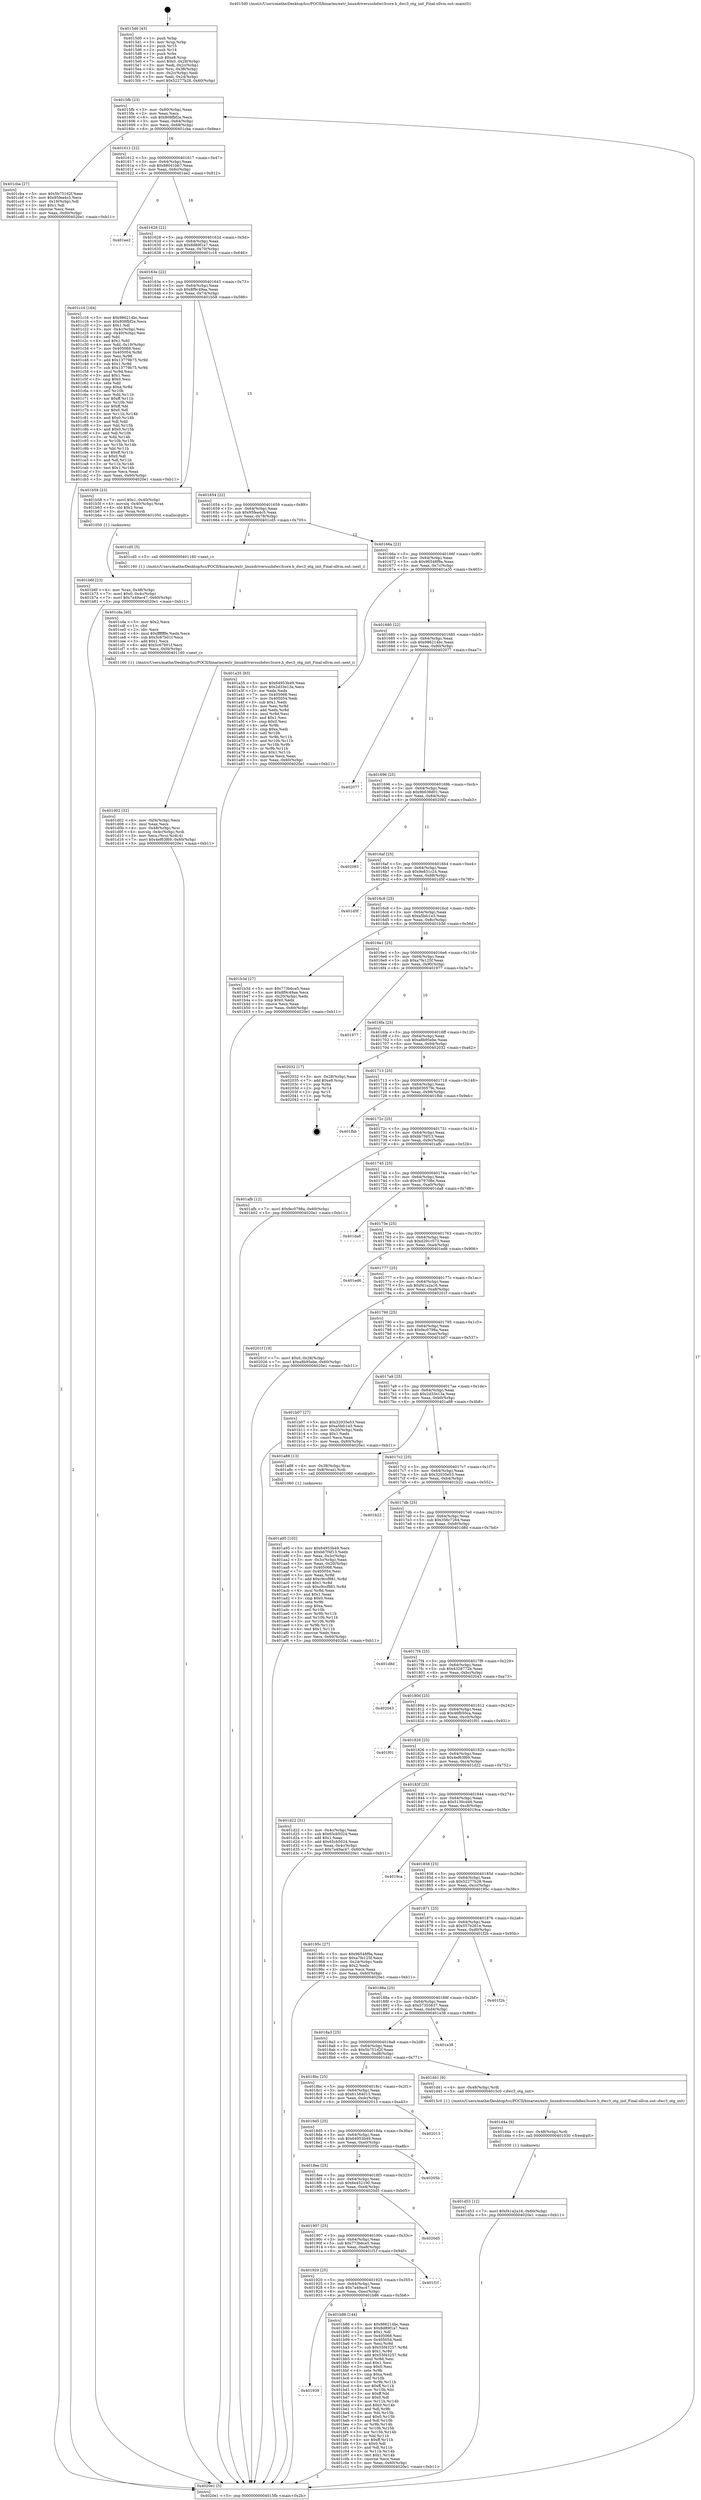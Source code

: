 digraph "0x4015d0" {
  label = "0x4015d0 (/mnt/c/Users/mathe/Desktop/tcc/POCII/binaries/extr_linuxdriversusbdwc3core.h_dwc3_otg_init_Final-ollvm.out::main(0))"
  labelloc = "t"
  node[shape=record]

  Entry [label="",width=0.3,height=0.3,shape=circle,fillcolor=black,style=filled]
  "0x4015fb" [label="{
     0x4015fb [23]\l
     | [instrs]\l
     &nbsp;&nbsp;0x4015fb \<+3\>: mov -0x60(%rbp),%eax\l
     &nbsp;&nbsp;0x4015fe \<+2\>: mov %eax,%ecx\l
     &nbsp;&nbsp;0x401600 \<+6\>: sub $0x808fbf2e,%ecx\l
     &nbsp;&nbsp;0x401606 \<+3\>: mov %eax,-0x64(%rbp)\l
     &nbsp;&nbsp;0x401609 \<+3\>: mov %ecx,-0x68(%rbp)\l
     &nbsp;&nbsp;0x40160c \<+6\>: je 0000000000401cba \<main+0x6ea\>\l
  }"]
  "0x401cba" [label="{
     0x401cba [27]\l
     | [instrs]\l
     &nbsp;&nbsp;0x401cba \<+5\>: mov $0x5b751d2f,%eax\l
     &nbsp;&nbsp;0x401cbf \<+5\>: mov $0x95fea4c5,%ecx\l
     &nbsp;&nbsp;0x401cc4 \<+3\>: mov -0x19(%rbp),%dl\l
     &nbsp;&nbsp;0x401cc7 \<+3\>: test $0x1,%dl\l
     &nbsp;&nbsp;0x401cca \<+3\>: cmovne %ecx,%eax\l
     &nbsp;&nbsp;0x401ccd \<+3\>: mov %eax,-0x60(%rbp)\l
     &nbsp;&nbsp;0x401cd0 \<+5\>: jmp 00000000004020e1 \<main+0xb11\>\l
  }"]
  "0x401612" [label="{
     0x401612 [22]\l
     | [instrs]\l
     &nbsp;&nbsp;0x401612 \<+5\>: jmp 0000000000401617 \<main+0x47\>\l
     &nbsp;&nbsp;0x401617 \<+3\>: mov -0x64(%rbp),%eax\l
     &nbsp;&nbsp;0x40161a \<+5\>: sub $0x88041bb7,%eax\l
     &nbsp;&nbsp;0x40161f \<+3\>: mov %eax,-0x6c(%rbp)\l
     &nbsp;&nbsp;0x401622 \<+6\>: je 0000000000401ee2 \<main+0x912\>\l
  }"]
  Exit [label="",width=0.3,height=0.3,shape=circle,fillcolor=black,style=filled,peripheries=2]
  "0x401ee2" [label="{
     0x401ee2\l
  }", style=dashed]
  "0x401628" [label="{
     0x401628 [22]\l
     | [instrs]\l
     &nbsp;&nbsp;0x401628 \<+5\>: jmp 000000000040162d \<main+0x5d\>\l
     &nbsp;&nbsp;0x40162d \<+3\>: mov -0x64(%rbp),%eax\l
     &nbsp;&nbsp;0x401630 \<+5\>: sub $0x8d89f1a7,%eax\l
     &nbsp;&nbsp;0x401635 \<+3\>: mov %eax,-0x70(%rbp)\l
     &nbsp;&nbsp;0x401638 \<+6\>: je 0000000000401c16 \<main+0x646\>\l
  }"]
  "0x401d53" [label="{
     0x401d53 [12]\l
     | [instrs]\l
     &nbsp;&nbsp;0x401d53 \<+7\>: movl $0xf41a2a16,-0x60(%rbp)\l
     &nbsp;&nbsp;0x401d5a \<+5\>: jmp 00000000004020e1 \<main+0xb11\>\l
  }"]
  "0x401c16" [label="{
     0x401c16 [164]\l
     | [instrs]\l
     &nbsp;&nbsp;0x401c16 \<+5\>: mov $0x986214bc,%eax\l
     &nbsp;&nbsp;0x401c1b \<+5\>: mov $0x808fbf2e,%ecx\l
     &nbsp;&nbsp;0x401c20 \<+2\>: mov $0x1,%dl\l
     &nbsp;&nbsp;0x401c22 \<+3\>: mov -0x4c(%rbp),%esi\l
     &nbsp;&nbsp;0x401c25 \<+3\>: cmp -0x40(%rbp),%esi\l
     &nbsp;&nbsp;0x401c28 \<+4\>: setl %dil\l
     &nbsp;&nbsp;0x401c2c \<+4\>: and $0x1,%dil\l
     &nbsp;&nbsp;0x401c30 \<+4\>: mov %dil,-0x19(%rbp)\l
     &nbsp;&nbsp;0x401c34 \<+7\>: mov 0x405068,%esi\l
     &nbsp;&nbsp;0x401c3b \<+8\>: mov 0x405054,%r8d\l
     &nbsp;&nbsp;0x401c43 \<+3\>: mov %esi,%r9d\l
     &nbsp;&nbsp;0x401c46 \<+7\>: add $0x13779b75,%r9d\l
     &nbsp;&nbsp;0x401c4d \<+4\>: sub $0x1,%r9d\l
     &nbsp;&nbsp;0x401c51 \<+7\>: sub $0x13779b75,%r9d\l
     &nbsp;&nbsp;0x401c58 \<+4\>: imul %r9d,%esi\l
     &nbsp;&nbsp;0x401c5c \<+3\>: and $0x1,%esi\l
     &nbsp;&nbsp;0x401c5f \<+3\>: cmp $0x0,%esi\l
     &nbsp;&nbsp;0x401c62 \<+4\>: sete %dil\l
     &nbsp;&nbsp;0x401c66 \<+4\>: cmp $0xa,%r8d\l
     &nbsp;&nbsp;0x401c6a \<+4\>: setl %r10b\l
     &nbsp;&nbsp;0x401c6e \<+3\>: mov %dil,%r11b\l
     &nbsp;&nbsp;0x401c71 \<+4\>: xor $0xff,%r11b\l
     &nbsp;&nbsp;0x401c75 \<+3\>: mov %r10b,%bl\l
     &nbsp;&nbsp;0x401c78 \<+3\>: xor $0xff,%bl\l
     &nbsp;&nbsp;0x401c7b \<+3\>: xor $0x0,%dl\l
     &nbsp;&nbsp;0x401c7e \<+3\>: mov %r11b,%r14b\l
     &nbsp;&nbsp;0x401c81 \<+4\>: and $0x0,%r14b\l
     &nbsp;&nbsp;0x401c85 \<+3\>: and %dl,%dil\l
     &nbsp;&nbsp;0x401c88 \<+3\>: mov %bl,%r15b\l
     &nbsp;&nbsp;0x401c8b \<+4\>: and $0x0,%r15b\l
     &nbsp;&nbsp;0x401c8f \<+3\>: and %dl,%r10b\l
     &nbsp;&nbsp;0x401c92 \<+3\>: or %dil,%r14b\l
     &nbsp;&nbsp;0x401c95 \<+3\>: or %r10b,%r15b\l
     &nbsp;&nbsp;0x401c98 \<+3\>: xor %r15b,%r14b\l
     &nbsp;&nbsp;0x401c9b \<+3\>: or %bl,%r11b\l
     &nbsp;&nbsp;0x401c9e \<+4\>: xor $0xff,%r11b\l
     &nbsp;&nbsp;0x401ca2 \<+3\>: or $0x0,%dl\l
     &nbsp;&nbsp;0x401ca5 \<+3\>: and %dl,%r11b\l
     &nbsp;&nbsp;0x401ca8 \<+3\>: or %r11b,%r14b\l
     &nbsp;&nbsp;0x401cab \<+4\>: test $0x1,%r14b\l
     &nbsp;&nbsp;0x401caf \<+3\>: cmovne %ecx,%eax\l
     &nbsp;&nbsp;0x401cb2 \<+3\>: mov %eax,-0x60(%rbp)\l
     &nbsp;&nbsp;0x401cb5 \<+5\>: jmp 00000000004020e1 \<main+0xb11\>\l
  }"]
  "0x40163e" [label="{
     0x40163e [22]\l
     | [instrs]\l
     &nbsp;&nbsp;0x40163e \<+5\>: jmp 0000000000401643 \<main+0x73\>\l
     &nbsp;&nbsp;0x401643 \<+3\>: mov -0x64(%rbp),%eax\l
     &nbsp;&nbsp;0x401646 \<+5\>: sub $0x8f9c49aa,%eax\l
     &nbsp;&nbsp;0x40164b \<+3\>: mov %eax,-0x74(%rbp)\l
     &nbsp;&nbsp;0x40164e \<+6\>: je 0000000000401b58 \<main+0x588\>\l
  }"]
  "0x401d4a" [label="{
     0x401d4a [9]\l
     | [instrs]\l
     &nbsp;&nbsp;0x401d4a \<+4\>: mov -0x48(%rbp),%rdi\l
     &nbsp;&nbsp;0x401d4e \<+5\>: call 0000000000401030 \<free@plt\>\l
     | [calls]\l
     &nbsp;&nbsp;0x401030 \{1\} (unknown)\l
  }"]
  "0x401b58" [label="{
     0x401b58 [23]\l
     | [instrs]\l
     &nbsp;&nbsp;0x401b58 \<+7\>: movl $0x1,-0x40(%rbp)\l
     &nbsp;&nbsp;0x401b5f \<+4\>: movslq -0x40(%rbp),%rax\l
     &nbsp;&nbsp;0x401b63 \<+4\>: shl $0x2,%rax\l
     &nbsp;&nbsp;0x401b67 \<+3\>: mov %rax,%rdi\l
     &nbsp;&nbsp;0x401b6a \<+5\>: call 0000000000401050 \<malloc@plt\>\l
     | [calls]\l
     &nbsp;&nbsp;0x401050 \{1\} (unknown)\l
  }"]
  "0x401654" [label="{
     0x401654 [22]\l
     | [instrs]\l
     &nbsp;&nbsp;0x401654 \<+5\>: jmp 0000000000401659 \<main+0x89\>\l
     &nbsp;&nbsp;0x401659 \<+3\>: mov -0x64(%rbp),%eax\l
     &nbsp;&nbsp;0x40165c \<+5\>: sub $0x95fea4c5,%eax\l
     &nbsp;&nbsp;0x401661 \<+3\>: mov %eax,-0x78(%rbp)\l
     &nbsp;&nbsp;0x401664 \<+6\>: je 0000000000401cd5 \<main+0x705\>\l
  }"]
  "0x401d02" [label="{
     0x401d02 [32]\l
     | [instrs]\l
     &nbsp;&nbsp;0x401d02 \<+6\>: mov -0xf4(%rbp),%ecx\l
     &nbsp;&nbsp;0x401d08 \<+3\>: imul %eax,%ecx\l
     &nbsp;&nbsp;0x401d0b \<+4\>: mov -0x48(%rbp),%rsi\l
     &nbsp;&nbsp;0x401d0f \<+4\>: movslq -0x4c(%rbp),%rdi\l
     &nbsp;&nbsp;0x401d13 \<+3\>: mov %ecx,(%rsi,%rdi,4)\l
     &nbsp;&nbsp;0x401d16 \<+7\>: movl $0x4ef63f69,-0x60(%rbp)\l
     &nbsp;&nbsp;0x401d1d \<+5\>: jmp 00000000004020e1 \<main+0xb11\>\l
  }"]
  "0x401cd5" [label="{
     0x401cd5 [5]\l
     | [instrs]\l
     &nbsp;&nbsp;0x401cd5 \<+5\>: call 0000000000401160 \<next_i\>\l
     | [calls]\l
     &nbsp;&nbsp;0x401160 \{1\} (/mnt/c/Users/mathe/Desktop/tcc/POCII/binaries/extr_linuxdriversusbdwc3core.h_dwc3_otg_init_Final-ollvm.out::next_i)\l
  }"]
  "0x40166a" [label="{
     0x40166a [22]\l
     | [instrs]\l
     &nbsp;&nbsp;0x40166a \<+5\>: jmp 000000000040166f \<main+0x9f\>\l
     &nbsp;&nbsp;0x40166f \<+3\>: mov -0x64(%rbp),%eax\l
     &nbsp;&nbsp;0x401672 \<+5\>: sub $0x96548f9a,%eax\l
     &nbsp;&nbsp;0x401677 \<+3\>: mov %eax,-0x7c(%rbp)\l
     &nbsp;&nbsp;0x40167a \<+6\>: je 0000000000401a35 \<main+0x465\>\l
  }"]
  "0x401cda" [label="{
     0x401cda [40]\l
     | [instrs]\l
     &nbsp;&nbsp;0x401cda \<+5\>: mov $0x2,%ecx\l
     &nbsp;&nbsp;0x401cdf \<+1\>: cltd\l
     &nbsp;&nbsp;0x401ce0 \<+2\>: idiv %ecx\l
     &nbsp;&nbsp;0x401ce2 \<+6\>: imul $0xfffffffe,%edx,%ecx\l
     &nbsp;&nbsp;0x401ce8 \<+6\>: sub $0x5c67b01f,%ecx\l
     &nbsp;&nbsp;0x401cee \<+3\>: add $0x1,%ecx\l
     &nbsp;&nbsp;0x401cf1 \<+6\>: add $0x5c67b01f,%ecx\l
     &nbsp;&nbsp;0x401cf7 \<+6\>: mov %ecx,-0xf4(%rbp)\l
     &nbsp;&nbsp;0x401cfd \<+5\>: call 0000000000401160 \<next_i\>\l
     | [calls]\l
     &nbsp;&nbsp;0x401160 \{1\} (/mnt/c/Users/mathe/Desktop/tcc/POCII/binaries/extr_linuxdriversusbdwc3core.h_dwc3_otg_init_Final-ollvm.out::next_i)\l
  }"]
  "0x401a35" [label="{
     0x401a35 [83]\l
     | [instrs]\l
     &nbsp;&nbsp;0x401a35 \<+5\>: mov $0x64953b49,%eax\l
     &nbsp;&nbsp;0x401a3a \<+5\>: mov $0x2d33e13a,%ecx\l
     &nbsp;&nbsp;0x401a3f \<+2\>: xor %edx,%edx\l
     &nbsp;&nbsp;0x401a41 \<+7\>: mov 0x405068,%esi\l
     &nbsp;&nbsp;0x401a48 \<+7\>: mov 0x405054,%edi\l
     &nbsp;&nbsp;0x401a4f \<+3\>: sub $0x1,%edx\l
     &nbsp;&nbsp;0x401a52 \<+3\>: mov %esi,%r8d\l
     &nbsp;&nbsp;0x401a55 \<+3\>: add %edx,%r8d\l
     &nbsp;&nbsp;0x401a58 \<+4\>: imul %r8d,%esi\l
     &nbsp;&nbsp;0x401a5c \<+3\>: and $0x1,%esi\l
     &nbsp;&nbsp;0x401a5f \<+3\>: cmp $0x0,%esi\l
     &nbsp;&nbsp;0x401a62 \<+4\>: sete %r9b\l
     &nbsp;&nbsp;0x401a66 \<+3\>: cmp $0xa,%edi\l
     &nbsp;&nbsp;0x401a69 \<+4\>: setl %r10b\l
     &nbsp;&nbsp;0x401a6d \<+3\>: mov %r9b,%r11b\l
     &nbsp;&nbsp;0x401a70 \<+3\>: and %r10b,%r11b\l
     &nbsp;&nbsp;0x401a73 \<+3\>: xor %r10b,%r9b\l
     &nbsp;&nbsp;0x401a76 \<+3\>: or %r9b,%r11b\l
     &nbsp;&nbsp;0x401a79 \<+4\>: test $0x1,%r11b\l
     &nbsp;&nbsp;0x401a7d \<+3\>: cmovne %ecx,%eax\l
     &nbsp;&nbsp;0x401a80 \<+3\>: mov %eax,-0x60(%rbp)\l
     &nbsp;&nbsp;0x401a83 \<+5\>: jmp 00000000004020e1 \<main+0xb11\>\l
  }"]
  "0x401680" [label="{
     0x401680 [22]\l
     | [instrs]\l
     &nbsp;&nbsp;0x401680 \<+5\>: jmp 0000000000401685 \<main+0xb5\>\l
     &nbsp;&nbsp;0x401685 \<+3\>: mov -0x64(%rbp),%eax\l
     &nbsp;&nbsp;0x401688 \<+5\>: sub $0x986214bc,%eax\l
     &nbsp;&nbsp;0x40168d \<+3\>: mov %eax,-0x80(%rbp)\l
     &nbsp;&nbsp;0x401690 \<+6\>: je 0000000000402077 \<main+0xaa7\>\l
  }"]
  "0x401939" [label="{
     0x401939\l
  }", style=dashed]
  "0x402077" [label="{
     0x402077\l
  }", style=dashed]
  "0x401696" [label="{
     0x401696 [25]\l
     | [instrs]\l
     &nbsp;&nbsp;0x401696 \<+5\>: jmp 000000000040169b \<main+0xcb\>\l
     &nbsp;&nbsp;0x40169b \<+3\>: mov -0x64(%rbp),%eax\l
     &nbsp;&nbsp;0x40169e \<+5\>: sub $0x9b038d01,%eax\l
     &nbsp;&nbsp;0x4016a3 \<+6\>: mov %eax,-0x84(%rbp)\l
     &nbsp;&nbsp;0x4016a9 \<+6\>: je 0000000000402083 \<main+0xab3\>\l
  }"]
  "0x401b86" [label="{
     0x401b86 [144]\l
     | [instrs]\l
     &nbsp;&nbsp;0x401b86 \<+5\>: mov $0x986214bc,%eax\l
     &nbsp;&nbsp;0x401b8b \<+5\>: mov $0x8d89f1a7,%ecx\l
     &nbsp;&nbsp;0x401b90 \<+2\>: mov $0x1,%dl\l
     &nbsp;&nbsp;0x401b92 \<+7\>: mov 0x405068,%esi\l
     &nbsp;&nbsp;0x401b99 \<+7\>: mov 0x405054,%edi\l
     &nbsp;&nbsp;0x401ba0 \<+3\>: mov %esi,%r8d\l
     &nbsp;&nbsp;0x401ba3 \<+7\>: sub $0x55f43257,%r8d\l
     &nbsp;&nbsp;0x401baa \<+4\>: sub $0x1,%r8d\l
     &nbsp;&nbsp;0x401bae \<+7\>: add $0x55f43257,%r8d\l
     &nbsp;&nbsp;0x401bb5 \<+4\>: imul %r8d,%esi\l
     &nbsp;&nbsp;0x401bb9 \<+3\>: and $0x1,%esi\l
     &nbsp;&nbsp;0x401bbc \<+3\>: cmp $0x0,%esi\l
     &nbsp;&nbsp;0x401bbf \<+4\>: sete %r9b\l
     &nbsp;&nbsp;0x401bc3 \<+3\>: cmp $0xa,%edi\l
     &nbsp;&nbsp;0x401bc6 \<+4\>: setl %r10b\l
     &nbsp;&nbsp;0x401bca \<+3\>: mov %r9b,%r11b\l
     &nbsp;&nbsp;0x401bcd \<+4\>: xor $0xff,%r11b\l
     &nbsp;&nbsp;0x401bd1 \<+3\>: mov %r10b,%bl\l
     &nbsp;&nbsp;0x401bd4 \<+3\>: xor $0xff,%bl\l
     &nbsp;&nbsp;0x401bd7 \<+3\>: xor $0x0,%dl\l
     &nbsp;&nbsp;0x401bda \<+3\>: mov %r11b,%r14b\l
     &nbsp;&nbsp;0x401bdd \<+4\>: and $0x0,%r14b\l
     &nbsp;&nbsp;0x401be1 \<+3\>: and %dl,%r9b\l
     &nbsp;&nbsp;0x401be4 \<+3\>: mov %bl,%r15b\l
     &nbsp;&nbsp;0x401be7 \<+4\>: and $0x0,%r15b\l
     &nbsp;&nbsp;0x401beb \<+3\>: and %dl,%r10b\l
     &nbsp;&nbsp;0x401bee \<+3\>: or %r9b,%r14b\l
     &nbsp;&nbsp;0x401bf1 \<+3\>: or %r10b,%r15b\l
     &nbsp;&nbsp;0x401bf4 \<+3\>: xor %r15b,%r14b\l
     &nbsp;&nbsp;0x401bf7 \<+3\>: or %bl,%r11b\l
     &nbsp;&nbsp;0x401bfa \<+4\>: xor $0xff,%r11b\l
     &nbsp;&nbsp;0x401bfe \<+3\>: or $0x0,%dl\l
     &nbsp;&nbsp;0x401c01 \<+3\>: and %dl,%r11b\l
     &nbsp;&nbsp;0x401c04 \<+3\>: or %r11b,%r14b\l
     &nbsp;&nbsp;0x401c07 \<+4\>: test $0x1,%r14b\l
     &nbsp;&nbsp;0x401c0b \<+3\>: cmovne %ecx,%eax\l
     &nbsp;&nbsp;0x401c0e \<+3\>: mov %eax,-0x60(%rbp)\l
     &nbsp;&nbsp;0x401c11 \<+5\>: jmp 00000000004020e1 \<main+0xb11\>\l
  }"]
  "0x402083" [label="{
     0x402083\l
  }", style=dashed]
  "0x4016af" [label="{
     0x4016af [25]\l
     | [instrs]\l
     &nbsp;&nbsp;0x4016af \<+5\>: jmp 00000000004016b4 \<main+0xe4\>\l
     &nbsp;&nbsp;0x4016b4 \<+3\>: mov -0x64(%rbp),%eax\l
     &nbsp;&nbsp;0x4016b7 \<+5\>: sub $0x9e831c24,%eax\l
     &nbsp;&nbsp;0x4016bc \<+6\>: mov %eax,-0x88(%rbp)\l
     &nbsp;&nbsp;0x4016c2 \<+6\>: je 0000000000401d5f \<main+0x78f\>\l
  }"]
  "0x401920" [label="{
     0x401920 [25]\l
     | [instrs]\l
     &nbsp;&nbsp;0x401920 \<+5\>: jmp 0000000000401925 \<main+0x355\>\l
     &nbsp;&nbsp;0x401925 \<+3\>: mov -0x64(%rbp),%eax\l
     &nbsp;&nbsp;0x401928 \<+5\>: sub $0x7a49ac47,%eax\l
     &nbsp;&nbsp;0x40192d \<+6\>: mov %eax,-0xec(%rbp)\l
     &nbsp;&nbsp;0x401933 \<+6\>: je 0000000000401b86 \<main+0x5b6\>\l
  }"]
  "0x401d5f" [label="{
     0x401d5f\l
  }", style=dashed]
  "0x4016c8" [label="{
     0x4016c8 [25]\l
     | [instrs]\l
     &nbsp;&nbsp;0x4016c8 \<+5\>: jmp 00000000004016cd \<main+0xfd\>\l
     &nbsp;&nbsp;0x4016cd \<+3\>: mov -0x64(%rbp),%eax\l
     &nbsp;&nbsp;0x4016d0 \<+5\>: sub $0xa5bfc1e3,%eax\l
     &nbsp;&nbsp;0x4016d5 \<+6\>: mov %eax,-0x8c(%rbp)\l
     &nbsp;&nbsp;0x4016db \<+6\>: je 0000000000401b3d \<main+0x56d\>\l
  }"]
  "0x401f1f" [label="{
     0x401f1f\l
  }", style=dashed]
  "0x401b3d" [label="{
     0x401b3d [27]\l
     | [instrs]\l
     &nbsp;&nbsp;0x401b3d \<+5\>: mov $0x773b6ce5,%eax\l
     &nbsp;&nbsp;0x401b42 \<+5\>: mov $0x8f9c49aa,%ecx\l
     &nbsp;&nbsp;0x401b47 \<+3\>: mov -0x20(%rbp),%edx\l
     &nbsp;&nbsp;0x401b4a \<+3\>: cmp $0x0,%edx\l
     &nbsp;&nbsp;0x401b4d \<+3\>: cmove %ecx,%eax\l
     &nbsp;&nbsp;0x401b50 \<+3\>: mov %eax,-0x60(%rbp)\l
     &nbsp;&nbsp;0x401b53 \<+5\>: jmp 00000000004020e1 \<main+0xb11\>\l
  }"]
  "0x4016e1" [label="{
     0x4016e1 [25]\l
     | [instrs]\l
     &nbsp;&nbsp;0x4016e1 \<+5\>: jmp 00000000004016e6 \<main+0x116\>\l
     &nbsp;&nbsp;0x4016e6 \<+3\>: mov -0x64(%rbp),%eax\l
     &nbsp;&nbsp;0x4016e9 \<+5\>: sub $0xa7fe125f,%eax\l
     &nbsp;&nbsp;0x4016ee \<+6\>: mov %eax,-0x90(%rbp)\l
     &nbsp;&nbsp;0x4016f4 \<+6\>: je 0000000000401977 \<main+0x3a7\>\l
  }"]
  "0x401907" [label="{
     0x401907 [25]\l
     | [instrs]\l
     &nbsp;&nbsp;0x401907 \<+5\>: jmp 000000000040190c \<main+0x33c\>\l
     &nbsp;&nbsp;0x40190c \<+3\>: mov -0x64(%rbp),%eax\l
     &nbsp;&nbsp;0x40190f \<+5\>: sub $0x773b6ce5,%eax\l
     &nbsp;&nbsp;0x401914 \<+6\>: mov %eax,-0xe8(%rbp)\l
     &nbsp;&nbsp;0x40191a \<+6\>: je 0000000000401f1f \<main+0x94f\>\l
  }"]
  "0x401977" [label="{
     0x401977\l
  }", style=dashed]
  "0x4016fa" [label="{
     0x4016fa [25]\l
     | [instrs]\l
     &nbsp;&nbsp;0x4016fa \<+5\>: jmp 00000000004016ff \<main+0x12f\>\l
     &nbsp;&nbsp;0x4016ff \<+3\>: mov -0x64(%rbp),%eax\l
     &nbsp;&nbsp;0x401702 \<+5\>: sub $0xa8b95ebe,%eax\l
     &nbsp;&nbsp;0x401707 \<+6\>: mov %eax,-0x94(%rbp)\l
     &nbsp;&nbsp;0x40170d \<+6\>: je 0000000000402032 \<main+0xa62\>\l
  }"]
  "0x4020d5" [label="{
     0x4020d5\l
  }", style=dashed]
  "0x402032" [label="{
     0x402032 [17]\l
     | [instrs]\l
     &nbsp;&nbsp;0x402032 \<+3\>: mov -0x28(%rbp),%eax\l
     &nbsp;&nbsp;0x402035 \<+7\>: add $0xe8,%rsp\l
     &nbsp;&nbsp;0x40203c \<+1\>: pop %rbx\l
     &nbsp;&nbsp;0x40203d \<+2\>: pop %r14\l
     &nbsp;&nbsp;0x40203f \<+2\>: pop %r15\l
     &nbsp;&nbsp;0x402041 \<+1\>: pop %rbp\l
     &nbsp;&nbsp;0x402042 \<+1\>: ret\l
  }"]
  "0x401713" [label="{
     0x401713 [25]\l
     | [instrs]\l
     &nbsp;&nbsp;0x401713 \<+5\>: jmp 0000000000401718 \<main+0x148\>\l
     &nbsp;&nbsp;0x401718 \<+3\>: mov -0x64(%rbp),%eax\l
     &nbsp;&nbsp;0x40171b \<+5\>: sub $0xb030579c,%eax\l
     &nbsp;&nbsp;0x401720 \<+6\>: mov %eax,-0x98(%rbp)\l
     &nbsp;&nbsp;0x401726 \<+6\>: je 0000000000401fbb \<main+0x9eb\>\l
  }"]
  "0x4018ee" [label="{
     0x4018ee [25]\l
     | [instrs]\l
     &nbsp;&nbsp;0x4018ee \<+5\>: jmp 00000000004018f3 \<main+0x323\>\l
     &nbsp;&nbsp;0x4018f3 \<+3\>: mov -0x64(%rbp),%eax\l
     &nbsp;&nbsp;0x4018f6 \<+5\>: sub $0x6e452190,%eax\l
     &nbsp;&nbsp;0x4018fb \<+6\>: mov %eax,-0xe4(%rbp)\l
     &nbsp;&nbsp;0x401901 \<+6\>: je 00000000004020d5 \<main+0xb05\>\l
  }"]
  "0x401fbb" [label="{
     0x401fbb\l
  }", style=dashed]
  "0x40172c" [label="{
     0x40172c [25]\l
     | [instrs]\l
     &nbsp;&nbsp;0x40172c \<+5\>: jmp 0000000000401731 \<main+0x161\>\l
     &nbsp;&nbsp;0x401731 \<+3\>: mov -0x64(%rbp),%eax\l
     &nbsp;&nbsp;0x401734 \<+5\>: sub $0xbb7f4f13,%eax\l
     &nbsp;&nbsp;0x401739 \<+6\>: mov %eax,-0x9c(%rbp)\l
     &nbsp;&nbsp;0x40173f \<+6\>: je 0000000000401afb \<main+0x52b\>\l
  }"]
  "0x40205b" [label="{
     0x40205b\l
  }", style=dashed]
  "0x401afb" [label="{
     0x401afb [12]\l
     | [instrs]\l
     &nbsp;&nbsp;0x401afb \<+7\>: movl $0xfec0798a,-0x60(%rbp)\l
     &nbsp;&nbsp;0x401b02 \<+5\>: jmp 00000000004020e1 \<main+0xb11\>\l
  }"]
  "0x401745" [label="{
     0x401745 [25]\l
     | [instrs]\l
     &nbsp;&nbsp;0x401745 \<+5\>: jmp 000000000040174a \<main+0x17a\>\l
     &nbsp;&nbsp;0x40174a \<+3\>: mov -0x64(%rbp),%eax\l
     &nbsp;&nbsp;0x40174d \<+5\>: sub $0xcb79708e,%eax\l
     &nbsp;&nbsp;0x401752 \<+6\>: mov %eax,-0xa0(%rbp)\l
     &nbsp;&nbsp;0x401758 \<+6\>: je 0000000000401da8 \<main+0x7d8\>\l
  }"]
  "0x4018d5" [label="{
     0x4018d5 [25]\l
     | [instrs]\l
     &nbsp;&nbsp;0x4018d5 \<+5\>: jmp 00000000004018da \<main+0x30a\>\l
     &nbsp;&nbsp;0x4018da \<+3\>: mov -0x64(%rbp),%eax\l
     &nbsp;&nbsp;0x4018dd \<+5\>: sub $0x64953b49,%eax\l
     &nbsp;&nbsp;0x4018e2 \<+6\>: mov %eax,-0xe0(%rbp)\l
     &nbsp;&nbsp;0x4018e8 \<+6\>: je 000000000040205b \<main+0xa8b\>\l
  }"]
  "0x401da8" [label="{
     0x401da8\l
  }", style=dashed]
  "0x40175e" [label="{
     0x40175e [25]\l
     | [instrs]\l
     &nbsp;&nbsp;0x40175e \<+5\>: jmp 0000000000401763 \<main+0x193\>\l
     &nbsp;&nbsp;0x401763 \<+3\>: mov -0x64(%rbp),%eax\l
     &nbsp;&nbsp;0x401766 \<+5\>: sub $0xd291c573,%eax\l
     &nbsp;&nbsp;0x40176b \<+6\>: mov %eax,-0xa4(%rbp)\l
     &nbsp;&nbsp;0x401771 \<+6\>: je 0000000000401ed6 \<main+0x906\>\l
  }"]
  "0x402013" [label="{
     0x402013\l
  }", style=dashed]
  "0x401ed6" [label="{
     0x401ed6\l
  }", style=dashed]
  "0x401777" [label="{
     0x401777 [25]\l
     | [instrs]\l
     &nbsp;&nbsp;0x401777 \<+5\>: jmp 000000000040177c \<main+0x1ac\>\l
     &nbsp;&nbsp;0x40177c \<+3\>: mov -0x64(%rbp),%eax\l
     &nbsp;&nbsp;0x40177f \<+5\>: sub $0xf41a2a16,%eax\l
     &nbsp;&nbsp;0x401784 \<+6\>: mov %eax,-0xa8(%rbp)\l
     &nbsp;&nbsp;0x40178a \<+6\>: je 000000000040201f \<main+0xa4f\>\l
  }"]
  "0x4018bc" [label="{
     0x4018bc [25]\l
     | [instrs]\l
     &nbsp;&nbsp;0x4018bc \<+5\>: jmp 00000000004018c1 \<main+0x2f1\>\l
     &nbsp;&nbsp;0x4018c1 \<+3\>: mov -0x64(%rbp),%eax\l
     &nbsp;&nbsp;0x4018c4 \<+5\>: sub $0x61584013,%eax\l
     &nbsp;&nbsp;0x4018c9 \<+6\>: mov %eax,-0xdc(%rbp)\l
     &nbsp;&nbsp;0x4018cf \<+6\>: je 0000000000402013 \<main+0xa43\>\l
  }"]
  "0x40201f" [label="{
     0x40201f [19]\l
     | [instrs]\l
     &nbsp;&nbsp;0x40201f \<+7\>: movl $0x0,-0x28(%rbp)\l
     &nbsp;&nbsp;0x402026 \<+7\>: movl $0xa8b95ebe,-0x60(%rbp)\l
     &nbsp;&nbsp;0x40202d \<+5\>: jmp 00000000004020e1 \<main+0xb11\>\l
  }"]
  "0x401790" [label="{
     0x401790 [25]\l
     | [instrs]\l
     &nbsp;&nbsp;0x401790 \<+5\>: jmp 0000000000401795 \<main+0x1c5\>\l
     &nbsp;&nbsp;0x401795 \<+3\>: mov -0x64(%rbp),%eax\l
     &nbsp;&nbsp;0x401798 \<+5\>: sub $0xfec0798a,%eax\l
     &nbsp;&nbsp;0x40179d \<+6\>: mov %eax,-0xac(%rbp)\l
     &nbsp;&nbsp;0x4017a3 \<+6\>: je 0000000000401b07 \<main+0x537\>\l
  }"]
  "0x401d41" [label="{
     0x401d41 [9]\l
     | [instrs]\l
     &nbsp;&nbsp;0x401d41 \<+4\>: mov -0x48(%rbp),%rdi\l
     &nbsp;&nbsp;0x401d45 \<+5\>: call 00000000004015c0 \<dwc3_otg_init\>\l
     | [calls]\l
     &nbsp;&nbsp;0x4015c0 \{1\} (/mnt/c/Users/mathe/Desktop/tcc/POCII/binaries/extr_linuxdriversusbdwc3core.h_dwc3_otg_init_Final-ollvm.out::dwc3_otg_init)\l
  }"]
  "0x401b07" [label="{
     0x401b07 [27]\l
     | [instrs]\l
     &nbsp;&nbsp;0x401b07 \<+5\>: mov $0x32035e53,%eax\l
     &nbsp;&nbsp;0x401b0c \<+5\>: mov $0xa5bfc1e3,%ecx\l
     &nbsp;&nbsp;0x401b11 \<+3\>: mov -0x20(%rbp),%edx\l
     &nbsp;&nbsp;0x401b14 \<+3\>: cmp $0x1,%edx\l
     &nbsp;&nbsp;0x401b17 \<+3\>: cmovl %ecx,%eax\l
     &nbsp;&nbsp;0x401b1a \<+3\>: mov %eax,-0x60(%rbp)\l
     &nbsp;&nbsp;0x401b1d \<+5\>: jmp 00000000004020e1 \<main+0xb11\>\l
  }"]
  "0x4017a9" [label="{
     0x4017a9 [25]\l
     | [instrs]\l
     &nbsp;&nbsp;0x4017a9 \<+5\>: jmp 00000000004017ae \<main+0x1de\>\l
     &nbsp;&nbsp;0x4017ae \<+3\>: mov -0x64(%rbp),%eax\l
     &nbsp;&nbsp;0x4017b1 \<+5\>: sub $0x2d33e13a,%eax\l
     &nbsp;&nbsp;0x4017b6 \<+6\>: mov %eax,-0xb0(%rbp)\l
     &nbsp;&nbsp;0x4017bc \<+6\>: je 0000000000401a88 \<main+0x4b8\>\l
  }"]
  "0x4018a3" [label="{
     0x4018a3 [25]\l
     | [instrs]\l
     &nbsp;&nbsp;0x4018a3 \<+5\>: jmp 00000000004018a8 \<main+0x2d8\>\l
     &nbsp;&nbsp;0x4018a8 \<+3\>: mov -0x64(%rbp),%eax\l
     &nbsp;&nbsp;0x4018ab \<+5\>: sub $0x5b751d2f,%eax\l
     &nbsp;&nbsp;0x4018b0 \<+6\>: mov %eax,-0xd8(%rbp)\l
     &nbsp;&nbsp;0x4018b6 \<+6\>: je 0000000000401d41 \<main+0x771\>\l
  }"]
  "0x401a88" [label="{
     0x401a88 [13]\l
     | [instrs]\l
     &nbsp;&nbsp;0x401a88 \<+4\>: mov -0x38(%rbp),%rax\l
     &nbsp;&nbsp;0x401a8c \<+4\>: mov 0x8(%rax),%rdi\l
     &nbsp;&nbsp;0x401a90 \<+5\>: call 0000000000401060 \<atoi@plt\>\l
     | [calls]\l
     &nbsp;&nbsp;0x401060 \{1\} (unknown)\l
  }"]
  "0x4017c2" [label="{
     0x4017c2 [25]\l
     | [instrs]\l
     &nbsp;&nbsp;0x4017c2 \<+5\>: jmp 00000000004017c7 \<main+0x1f7\>\l
     &nbsp;&nbsp;0x4017c7 \<+3\>: mov -0x64(%rbp),%eax\l
     &nbsp;&nbsp;0x4017ca \<+5\>: sub $0x32035e53,%eax\l
     &nbsp;&nbsp;0x4017cf \<+6\>: mov %eax,-0xb4(%rbp)\l
     &nbsp;&nbsp;0x4017d5 \<+6\>: je 0000000000401b22 \<main+0x552\>\l
  }"]
  "0x401e38" [label="{
     0x401e38\l
  }", style=dashed]
  "0x401b22" [label="{
     0x401b22\l
  }", style=dashed]
  "0x4017db" [label="{
     0x4017db [25]\l
     | [instrs]\l
     &nbsp;&nbsp;0x4017db \<+5\>: jmp 00000000004017e0 \<main+0x210\>\l
     &nbsp;&nbsp;0x4017e0 \<+3\>: mov -0x64(%rbp),%eax\l
     &nbsp;&nbsp;0x4017e3 \<+5\>: sub $0x356c7264,%eax\l
     &nbsp;&nbsp;0x4017e8 \<+6\>: mov %eax,-0xb8(%rbp)\l
     &nbsp;&nbsp;0x4017ee \<+6\>: je 0000000000401d8d \<main+0x7bd\>\l
  }"]
  "0x40188a" [label="{
     0x40188a [25]\l
     | [instrs]\l
     &nbsp;&nbsp;0x40188a \<+5\>: jmp 000000000040188f \<main+0x2bf\>\l
     &nbsp;&nbsp;0x40188f \<+3\>: mov -0x64(%rbp),%eax\l
     &nbsp;&nbsp;0x401892 \<+5\>: sub $0x57355637,%eax\l
     &nbsp;&nbsp;0x401897 \<+6\>: mov %eax,-0xd4(%rbp)\l
     &nbsp;&nbsp;0x40189d \<+6\>: je 0000000000401e38 \<main+0x868\>\l
  }"]
  "0x401d8d" [label="{
     0x401d8d\l
  }", style=dashed]
  "0x4017f4" [label="{
     0x4017f4 [25]\l
     | [instrs]\l
     &nbsp;&nbsp;0x4017f4 \<+5\>: jmp 00000000004017f9 \<main+0x229\>\l
     &nbsp;&nbsp;0x4017f9 \<+3\>: mov -0x64(%rbp),%eax\l
     &nbsp;&nbsp;0x4017fc \<+5\>: sub $0x4328772b,%eax\l
     &nbsp;&nbsp;0x401801 \<+6\>: mov %eax,-0xbc(%rbp)\l
     &nbsp;&nbsp;0x401807 \<+6\>: je 0000000000402043 \<main+0xa73\>\l
  }"]
  "0x401f2b" [label="{
     0x401f2b\l
  }", style=dashed]
  "0x402043" [label="{
     0x402043\l
  }", style=dashed]
  "0x40180d" [label="{
     0x40180d [25]\l
     | [instrs]\l
     &nbsp;&nbsp;0x40180d \<+5\>: jmp 0000000000401812 \<main+0x242\>\l
     &nbsp;&nbsp;0x401812 \<+3\>: mov -0x64(%rbp),%eax\l
     &nbsp;&nbsp;0x401815 \<+5\>: sub $0x46fb50ca,%eax\l
     &nbsp;&nbsp;0x40181a \<+6\>: mov %eax,-0xc0(%rbp)\l
     &nbsp;&nbsp;0x401820 \<+6\>: je 0000000000401f01 \<main+0x931\>\l
  }"]
  "0x401b6f" [label="{
     0x401b6f [23]\l
     | [instrs]\l
     &nbsp;&nbsp;0x401b6f \<+4\>: mov %rax,-0x48(%rbp)\l
     &nbsp;&nbsp;0x401b73 \<+7\>: movl $0x0,-0x4c(%rbp)\l
     &nbsp;&nbsp;0x401b7a \<+7\>: movl $0x7a49ac47,-0x60(%rbp)\l
     &nbsp;&nbsp;0x401b81 \<+5\>: jmp 00000000004020e1 \<main+0xb11\>\l
  }"]
  "0x401f01" [label="{
     0x401f01\l
  }", style=dashed]
  "0x401826" [label="{
     0x401826 [25]\l
     | [instrs]\l
     &nbsp;&nbsp;0x401826 \<+5\>: jmp 000000000040182b \<main+0x25b\>\l
     &nbsp;&nbsp;0x40182b \<+3\>: mov -0x64(%rbp),%eax\l
     &nbsp;&nbsp;0x40182e \<+5\>: sub $0x4ef63f69,%eax\l
     &nbsp;&nbsp;0x401833 \<+6\>: mov %eax,-0xc4(%rbp)\l
     &nbsp;&nbsp;0x401839 \<+6\>: je 0000000000401d22 \<main+0x752\>\l
  }"]
  "0x401a95" [label="{
     0x401a95 [102]\l
     | [instrs]\l
     &nbsp;&nbsp;0x401a95 \<+5\>: mov $0x64953b49,%ecx\l
     &nbsp;&nbsp;0x401a9a \<+5\>: mov $0xbb7f4f13,%edx\l
     &nbsp;&nbsp;0x401a9f \<+3\>: mov %eax,-0x3c(%rbp)\l
     &nbsp;&nbsp;0x401aa2 \<+3\>: mov -0x3c(%rbp),%eax\l
     &nbsp;&nbsp;0x401aa5 \<+3\>: mov %eax,-0x20(%rbp)\l
     &nbsp;&nbsp;0x401aa8 \<+7\>: mov 0x405068,%eax\l
     &nbsp;&nbsp;0x401aaf \<+7\>: mov 0x405054,%esi\l
     &nbsp;&nbsp;0x401ab6 \<+3\>: mov %eax,%r8d\l
     &nbsp;&nbsp;0x401ab9 \<+7\>: add $0xc9ccf881,%r8d\l
     &nbsp;&nbsp;0x401ac0 \<+4\>: sub $0x1,%r8d\l
     &nbsp;&nbsp;0x401ac4 \<+7\>: sub $0xc9ccf881,%r8d\l
     &nbsp;&nbsp;0x401acb \<+4\>: imul %r8d,%eax\l
     &nbsp;&nbsp;0x401acf \<+3\>: and $0x1,%eax\l
     &nbsp;&nbsp;0x401ad2 \<+3\>: cmp $0x0,%eax\l
     &nbsp;&nbsp;0x401ad5 \<+4\>: sete %r9b\l
     &nbsp;&nbsp;0x401ad9 \<+3\>: cmp $0xa,%esi\l
     &nbsp;&nbsp;0x401adc \<+4\>: setl %r10b\l
     &nbsp;&nbsp;0x401ae0 \<+3\>: mov %r9b,%r11b\l
     &nbsp;&nbsp;0x401ae3 \<+3\>: and %r10b,%r11b\l
     &nbsp;&nbsp;0x401ae6 \<+3\>: xor %r10b,%r9b\l
     &nbsp;&nbsp;0x401ae9 \<+3\>: or %r9b,%r11b\l
     &nbsp;&nbsp;0x401aec \<+4\>: test $0x1,%r11b\l
     &nbsp;&nbsp;0x401af0 \<+3\>: cmovne %edx,%ecx\l
     &nbsp;&nbsp;0x401af3 \<+3\>: mov %ecx,-0x60(%rbp)\l
     &nbsp;&nbsp;0x401af6 \<+5\>: jmp 00000000004020e1 \<main+0xb11\>\l
  }"]
  "0x401d22" [label="{
     0x401d22 [31]\l
     | [instrs]\l
     &nbsp;&nbsp;0x401d22 \<+3\>: mov -0x4c(%rbp),%eax\l
     &nbsp;&nbsp;0x401d25 \<+5\>: sub $0x65cb5024,%eax\l
     &nbsp;&nbsp;0x401d2a \<+3\>: add $0x1,%eax\l
     &nbsp;&nbsp;0x401d2d \<+5\>: add $0x65cb5024,%eax\l
     &nbsp;&nbsp;0x401d32 \<+3\>: mov %eax,-0x4c(%rbp)\l
     &nbsp;&nbsp;0x401d35 \<+7\>: movl $0x7a49ac47,-0x60(%rbp)\l
     &nbsp;&nbsp;0x401d3c \<+5\>: jmp 00000000004020e1 \<main+0xb11\>\l
  }"]
  "0x40183f" [label="{
     0x40183f [25]\l
     | [instrs]\l
     &nbsp;&nbsp;0x40183f \<+5\>: jmp 0000000000401844 \<main+0x274\>\l
     &nbsp;&nbsp;0x401844 \<+3\>: mov -0x64(%rbp),%eax\l
     &nbsp;&nbsp;0x401847 \<+5\>: sub $0x5130cd46,%eax\l
     &nbsp;&nbsp;0x40184c \<+6\>: mov %eax,-0xc8(%rbp)\l
     &nbsp;&nbsp;0x401852 \<+6\>: je 00000000004019ca \<main+0x3fa\>\l
  }"]
  "0x4015d0" [label="{
     0x4015d0 [43]\l
     | [instrs]\l
     &nbsp;&nbsp;0x4015d0 \<+1\>: push %rbp\l
     &nbsp;&nbsp;0x4015d1 \<+3\>: mov %rsp,%rbp\l
     &nbsp;&nbsp;0x4015d4 \<+2\>: push %r15\l
     &nbsp;&nbsp;0x4015d6 \<+2\>: push %r14\l
     &nbsp;&nbsp;0x4015d8 \<+1\>: push %rbx\l
     &nbsp;&nbsp;0x4015d9 \<+7\>: sub $0xe8,%rsp\l
     &nbsp;&nbsp;0x4015e0 \<+7\>: movl $0x0,-0x28(%rbp)\l
     &nbsp;&nbsp;0x4015e7 \<+3\>: mov %edi,-0x2c(%rbp)\l
     &nbsp;&nbsp;0x4015ea \<+4\>: mov %rsi,-0x38(%rbp)\l
     &nbsp;&nbsp;0x4015ee \<+3\>: mov -0x2c(%rbp),%edi\l
     &nbsp;&nbsp;0x4015f1 \<+3\>: mov %edi,-0x24(%rbp)\l
     &nbsp;&nbsp;0x4015f4 \<+7\>: movl $0x52277b28,-0x60(%rbp)\l
  }"]
  "0x4019ca" [label="{
     0x4019ca\l
  }", style=dashed]
  "0x401858" [label="{
     0x401858 [25]\l
     | [instrs]\l
     &nbsp;&nbsp;0x401858 \<+5\>: jmp 000000000040185d \<main+0x28d\>\l
     &nbsp;&nbsp;0x40185d \<+3\>: mov -0x64(%rbp),%eax\l
     &nbsp;&nbsp;0x401860 \<+5\>: sub $0x52277b28,%eax\l
     &nbsp;&nbsp;0x401865 \<+6\>: mov %eax,-0xcc(%rbp)\l
     &nbsp;&nbsp;0x40186b \<+6\>: je 000000000040195c \<main+0x38c\>\l
  }"]
  "0x4020e1" [label="{
     0x4020e1 [5]\l
     | [instrs]\l
     &nbsp;&nbsp;0x4020e1 \<+5\>: jmp 00000000004015fb \<main+0x2b\>\l
  }"]
  "0x40195c" [label="{
     0x40195c [27]\l
     | [instrs]\l
     &nbsp;&nbsp;0x40195c \<+5\>: mov $0x96548f9a,%eax\l
     &nbsp;&nbsp;0x401961 \<+5\>: mov $0xa7fe125f,%ecx\l
     &nbsp;&nbsp;0x401966 \<+3\>: mov -0x24(%rbp),%edx\l
     &nbsp;&nbsp;0x401969 \<+3\>: cmp $0x2,%edx\l
     &nbsp;&nbsp;0x40196c \<+3\>: cmovne %ecx,%eax\l
     &nbsp;&nbsp;0x40196f \<+3\>: mov %eax,-0x60(%rbp)\l
     &nbsp;&nbsp;0x401972 \<+5\>: jmp 00000000004020e1 \<main+0xb11\>\l
  }"]
  "0x401871" [label="{
     0x401871 [25]\l
     | [instrs]\l
     &nbsp;&nbsp;0x401871 \<+5\>: jmp 0000000000401876 \<main+0x2a6\>\l
     &nbsp;&nbsp;0x401876 \<+3\>: mov -0x64(%rbp),%eax\l
     &nbsp;&nbsp;0x401879 \<+5\>: sub $0x557b261e,%eax\l
     &nbsp;&nbsp;0x40187e \<+6\>: mov %eax,-0xd0(%rbp)\l
     &nbsp;&nbsp;0x401884 \<+6\>: je 0000000000401f2b \<main+0x95b\>\l
  }"]
  Entry -> "0x4015d0" [label=" 1"]
  "0x4015fb" -> "0x401cba" [label=" 2"]
  "0x4015fb" -> "0x401612" [label=" 16"]
  "0x402032" -> Exit [label=" 1"]
  "0x401612" -> "0x401ee2" [label=" 0"]
  "0x401612" -> "0x401628" [label=" 16"]
  "0x40201f" -> "0x4020e1" [label=" 1"]
  "0x401628" -> "0x401c16" [label=" 2"]
  "0x401628" -> "0x40163e" [label=" 14"]
  "0x401d53" -> "0x4020e1" [label=" 1"]
  "0x40163e" -> "0x401b58" [label=" 1"]
  "0x40163e" -> "0x401654" [label=" 13"]
  "0x401d4a" -> "0x401d53" [label=" 1"]
  "0x401654" -> "0x401cd5" [label=" 1"]
  "0x401654" -> "0x40166a" [label=" 12"]
  "0x401d41" -> "0x401d4a" [label=" 1"]
  "0x40166a" -> "0x401a35" [label=" 1"]
  "0x40166a" -> "0x401680" [label=" 11"]
  "0x401d22" -> "0x4020e1" [label=" 1"]
  "0x401680" -> "0x402077" [label=" 0"]
  "0x401680" -> "0x401696" [label=" 11"]
  "0x401d02" -> "0x4020e1" [label=" 1"]
  "0x401696" -> "0x402083" [label=" 0"]
  "0x401696" -> "0x4016af" [label=" 11"]
  "0x401cda" -> "0x401d02" [label=" 1"]
  "0x4016af" -> "0x401d5f" [label=" 0"]
  "0x4016af" -> "0x4016c8" [label=" 11"]
  "0x401cba" -> "0x4020e1" [label=" 2"]
  "0x4016c8" -> "0x401b3d" [label=" 1"]
  "0x4016c8" -> "0x4016e1" [label=" 10"]
  "0x401c16" -> "0x4020e1" [label=" 2"]
  "0x4016e1" -> "0x401977" [label=" 0"]
  "0x4016e1" -> "0x4016fa" [label=" 10"]
  "0x401920" -> "0x401939" [label=" 0"]
  "0x4016fa" -> "0x402032" [label=" 1"]
  "0x4016fa" -> "0x401713" [label=" 9"]
  "0x401920" -> "0x401b86" [label=" 2"]
  "0x401713" -> "0x401fbb" [label=" 0"]
  "0x401713" -> "0x40172c" [label=" 9"]
  "0x401907" -> "0x401920" [label=" 2"]
  "0x40172c" -> "0x401afb" [label=" 1"]
  "0x40172c" -> "0x401745" [label=" 8"]
  "0x401907" -> "0x401f1f" [label=" 0"]
  "0x401745" -> "0x401da8" [label=" 0"]
  "0x401745" -> "0x40175e" [label=" 8"]
  "0x4018ee" -> "0x401907" [label=" 2"]
  "0x40175e" -> "0x401ed6" [label=" 0"]
  "0x40175e" -> "0x401777" [label=" 8"]
  "0x4018ee" -> "0x4020d5" [label=" 0"]
  "0x401777" -> "0x40201f" [label=" 1"]
  "0x401777" -> "0x401790" [label=" 7"]
  "0x4018d5" -> "0x4018ee" [label=" 2"]
  "0x401790" -> "0x401b07" [label=" 1"]
  "0x401790" -> "0x4017a9" [label=" 6"]
  "0x4018d5" -> "0x40205b" [label=" 0"]
  "0x4017a9" -> "0x401a88" [label=" 1"]
  "0x4017a9" -> "0x4017c2" [label=" 5"]
  "0x4018bc" -> "0x4018d5" [label=" 2"]
  "0x4017c2" -> "0x401b22" [label=" 0"]
  "0x4017c2" -> "0x4017db" [label=" 5"]
  "0x4018bc" -> "0x402013" [label=" 0"]
  "0x4017db" -> "0x401d8d" [label=" 0"]
  "0x4017db" -> "0x4017f4" [label=" 5"]
  "0x4018a3" -> "0x4018bc" [label=" 2"]
  "0x4017f4" -> "0x402043" [label=" 0"]
  "0x4017f4" -> "0x40180d" [label=" 5"]
  "0x4018a3" -> "0x401d41" [label=" 1"]
  "0x40180d" -> "0x401f01" [label=" 0"]
  "0x40180d" -> "0x401826" [label=" 5"]
  "0x40188a" -> "0x4018a3" [label=" 3"]
  "0x401826" -> "0x401d22" [label=" 1"]
  "0x401826" -> "0x40183f" [label=" 4"]
  "0x40188a" -> "0x401e38" [label=" 0"]
  "0x40183f" -> "0x4019ca" [label=" 0"]
  "0x40183f" -> "0x401858" [label=" 4"]
  "0x401cd5" -> "0x401cda" [label=" 1"]
  "0x401858" -> "0x40195c" [label=" 1"]
  "0x401858" -> "0x401871" [label=" 3"]
  "0x40195c" -> "0x4020e1" [label=" 1"]
  "0x4015d0" -> "0x4015fb" [label=" 1"]
  "0x4020e1" -> "0x4015fb" [label=" 17"]
  "0x401a35" -> "0x4020e1" [label=" 1"]
  "0x401a88" -> "0x401a95" [label=" 1"]
  "0x401a95" -> "0x4020e1" [label=" 1"]
  "0x401afb" -> "0x4020e1" [label=" 1"]
  "0x401b07" -> "0x4020e1" [label=" 1"]
  "0x401b3d" -> "0x4020e1" [label=" 1"]
  "0x401b58" -> "0x401b6f" [label=" 1"]
  "0x401b6f" -> "0x4020e1" [label=" 1"]
  "0x401b86" -> "0x4020e1" [label=" 2"]
  "0x401871" -> "0x401f2b" [label=" 0"]
  "0x401871" -> "0x40188a" [label=" 3"]
}
